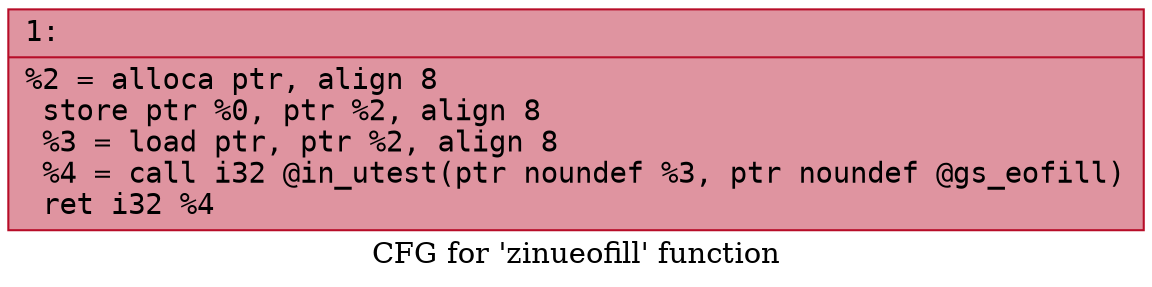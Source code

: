 digraph "CFG for 'zinueofill' function" {
	label="CFG for 'zinueofill' function";

	Node0x600003a86440 [shape=record,color="#b70d28ff", style=filled, fillcolor="#b70d2870" fontname="Courier",label="{1:\l|  %2 = alloca ptr, align 8\l  store ptr %0, ptr %2, align 8\l  %3 = load ptr, ptr %2, align 8\l  %4 = call i32 @in_utest(ptr noundef %3, ptr noundef @gs_eofill)\l  ret i32 %4\l}"];
}
